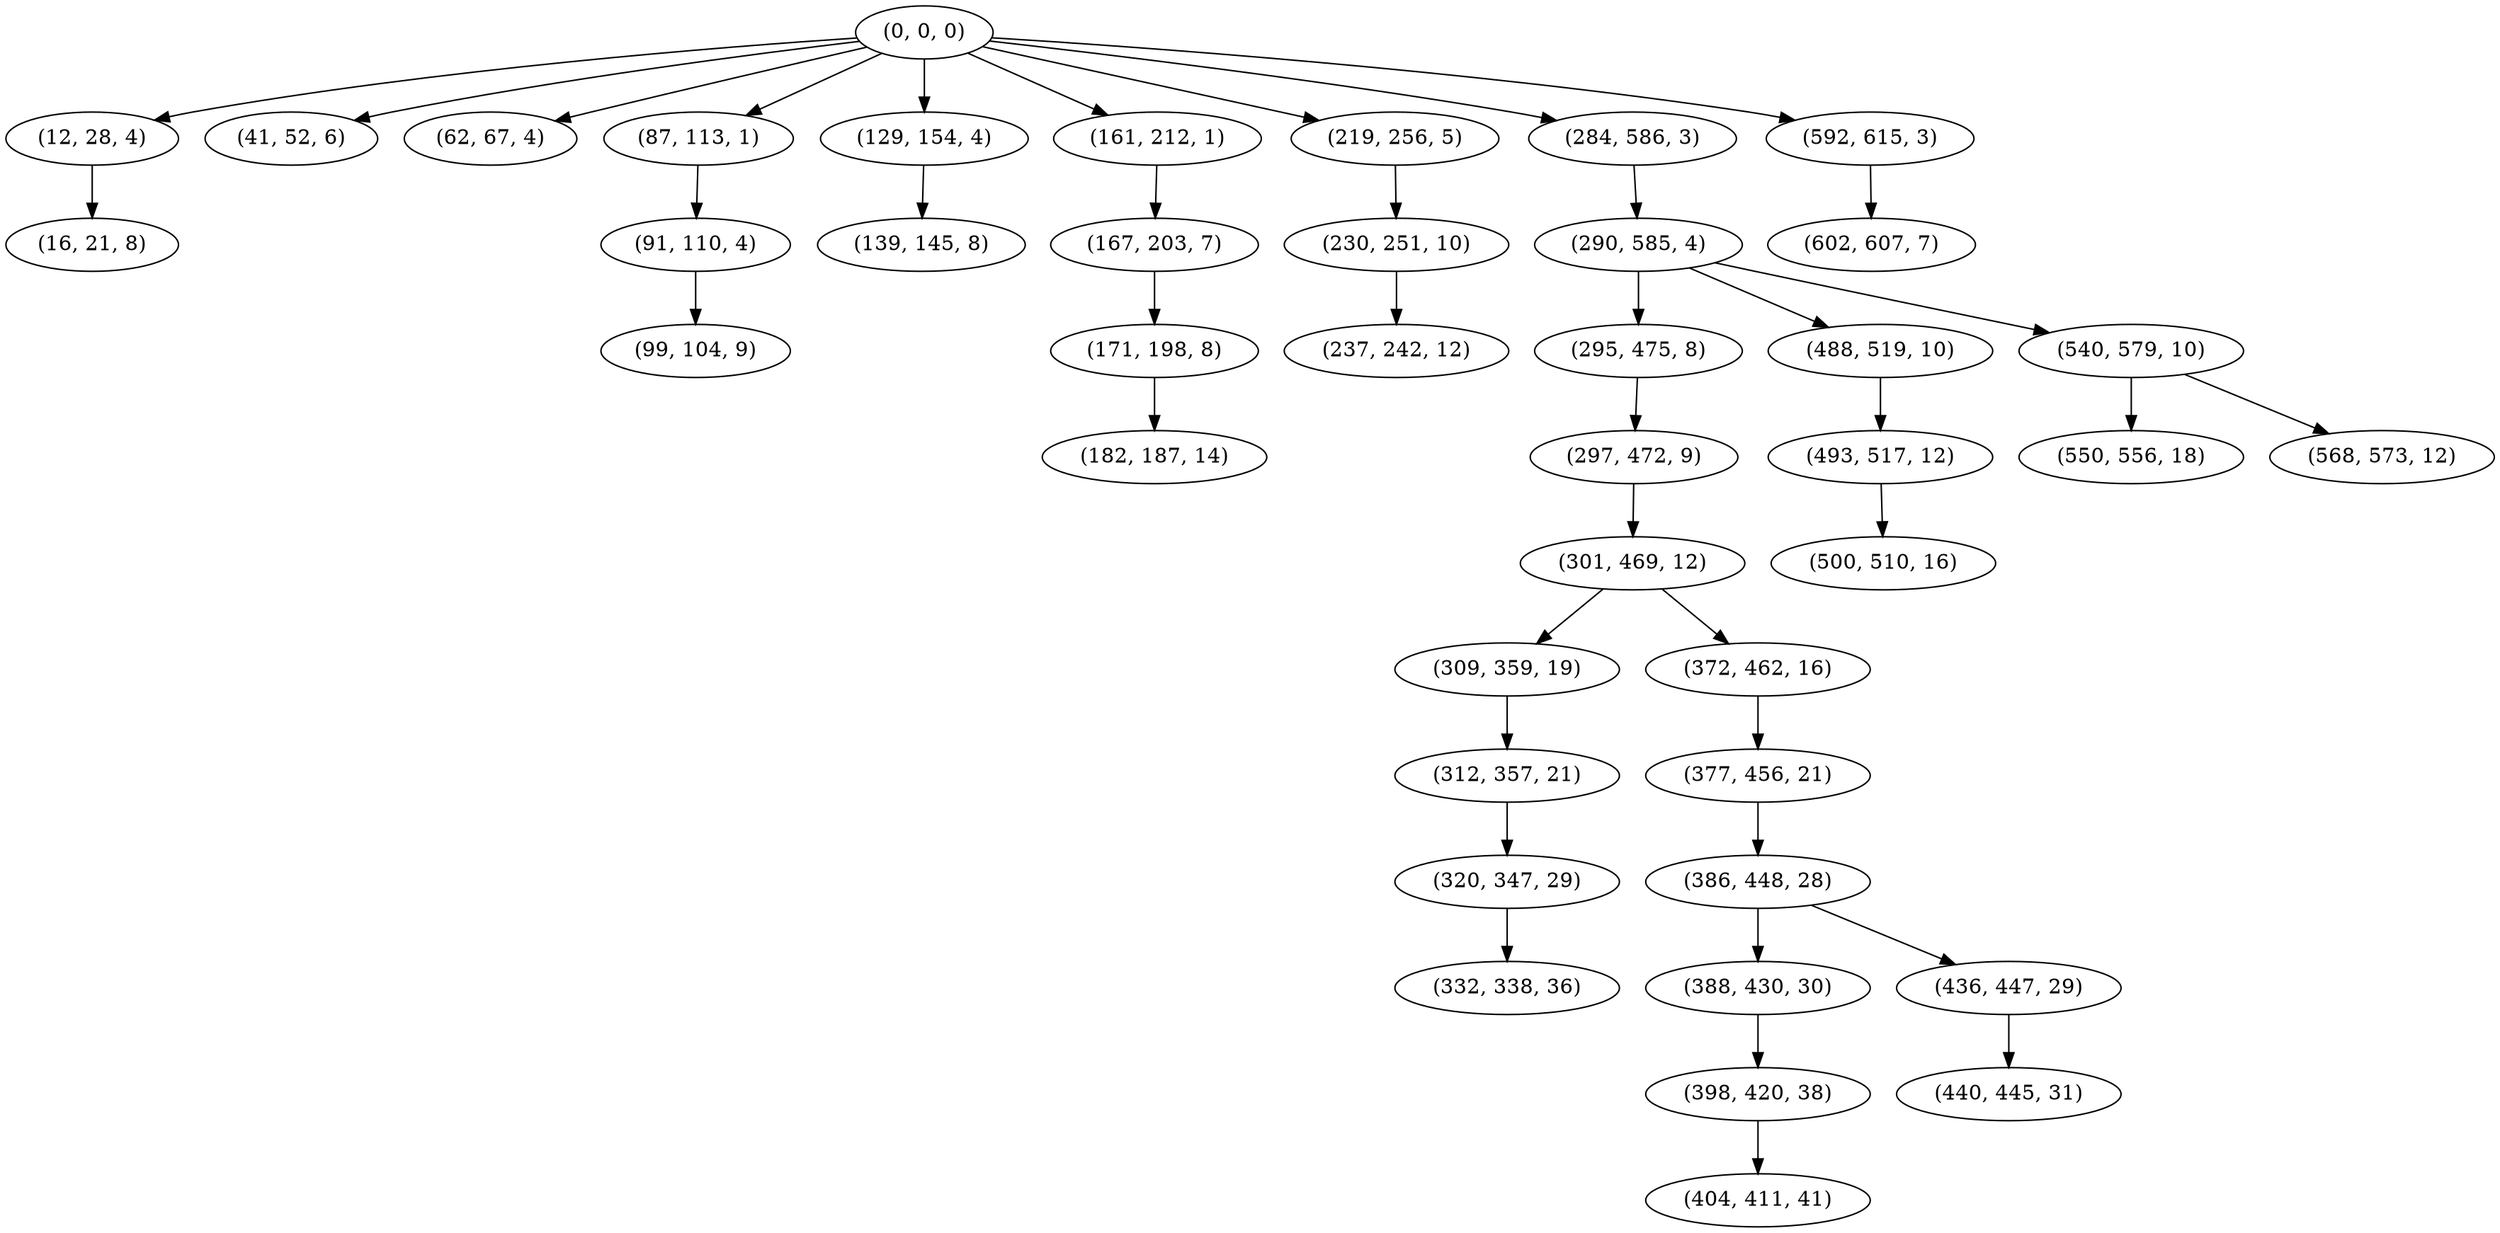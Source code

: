 digraph tree {
    "(0, 0, 0)";
    "(12, 28, 4)";
    "(16, 21, 8)";
    "(41, 52, 6)";
    "(62, 67, 4)";
    "(87, 113, 1)";
    "(91, 110, 4)";
    "(99, 104, 9)";
    "(129, 154, 4)";
    "(139, 145, 8)";
    "(161, 212, 1)";
    "(167, 203, 7)";
    "(171, 198, 8)";
    "(182, 187, 14)";
    "(219, 256, 5)";
    "(230, 251, 10)";
    "(237, 242, 12)";
    "(284, 586, 3)";
    "(290, 585, 4)";
    "(295, 475, 8)";
    "(297, 472, 9)";
    "(301, 469, 12)";
    "(309, 359, 19)";
    "(312, 357, 21)";
    "(320, 347, 29)";
    "(332, 338, 36)";
    "(372, 462, 16)";
    "(377, 456, 21)";
    "(386, 448, 28)";
    "(388, 430, 30)";
    "(398, 420, 38)";
    "(404, 411, 41)";
    "(436, 447, 29)";
    "(440, 445, 31)";
    "(488, 519, 10)";
    "(493, 517, 12)";
    "(500, 510, 16)";
    "(540, 579, 10)";
    "(550, 556, 18)";
    "(568, 573, 12)";
    "(592, 615, 3)";
    "(602, 607, 7)";
    "(0, 0, 0)" -> "(12, 28, 4)";
    "(0, 0, 0)" -> "(41, 52, 6)";
    "(0, 0, 0)" -> "(62, 67, 4)";
    "(0, 0, 0)" -> "(87, 113, 1)";
    "(0, 0, 0)" -> "(129, 154, 4)";
    "(0, 0, 0)" -> "(161, 212, 1)";
    "(0, 0, 0)" -> "(219, 256, 5)";
    "(0, 0, 0)" -> "(284, 586, 3)";
    "(0, 0, 0)" -> "(592, 615, 3)";
    "(12, 28, 4)" -> "(16, 21, 8)";
    "(87, 113, 1)" -> "(91, 110, 4)";
    "(91, 110, 4)" -> "(99, 104, 9)";
    "(129, 154, 4)" -> "(139, 145, 8)";
    "(161, 212, 1)" -> "(167, 203, 7)";
    "(167, 203, 7)" -> "(171, 198, 8)";
    "(171, 198, 8)" -> "(182, 187, 14)";
    "(219, 256, 5)" -> "(230, 251, 10)";
    "(230, 251, 10)" -> "(237, 242, 12)";
    "(284, 586, 3)" -> "(290, 585, 4)";
    "(290, 585, 4)" -> "(295, 475, 8)";
    "(290, 585, 4)" -> "(488, 519, 10)";
    "(290, 585, 4)" -> "(540, 579, 10)";
    "(295, 475, 8)" -> "(297, 472, 9)";
    "(297, 472, 9)" -> "(301, 469, 12)";
    "(301, 469, 12)" -> "(309, 359, 19)";
    "(301, 469, 12)" -> "(372, 462, 16)";
    "(309, 359, 19)" -> "(312, 357, 21)";
    "(312, 357, 21)" -> "(320, 347, 29)";
    "(320, 347, 29)" -> "(332, 338, 36)";
    "(372, 462, 16)" -> "(377, 456, 21)";
    "(377, 456, 21)" -> "(386, 448, 28)";
    "(386, 448, 28)" -> "(388, 430, 30)";
    "(386, 448, 28)" -> "(436, 447, 29)";
    "(388, 430, 30)" -> "(398, 420, 38)";
    "(398, 420, 38)" -> "(404, 411, 41)";
    "(436, 447, 29)" -> "(440, 445, 31)";
    "(488, 519, 10)" -> "(493, 517, 12)";
    "(493, 517, 12)" -> "(500, 510, 16)";
    "(540, 579, 10)" -> "(550, 556, 18)";
    "(540, 579, 10)" -> "(568, 573, 12)";
    "(592, 615, 3)" -> "(602, 607, 7)";
}
